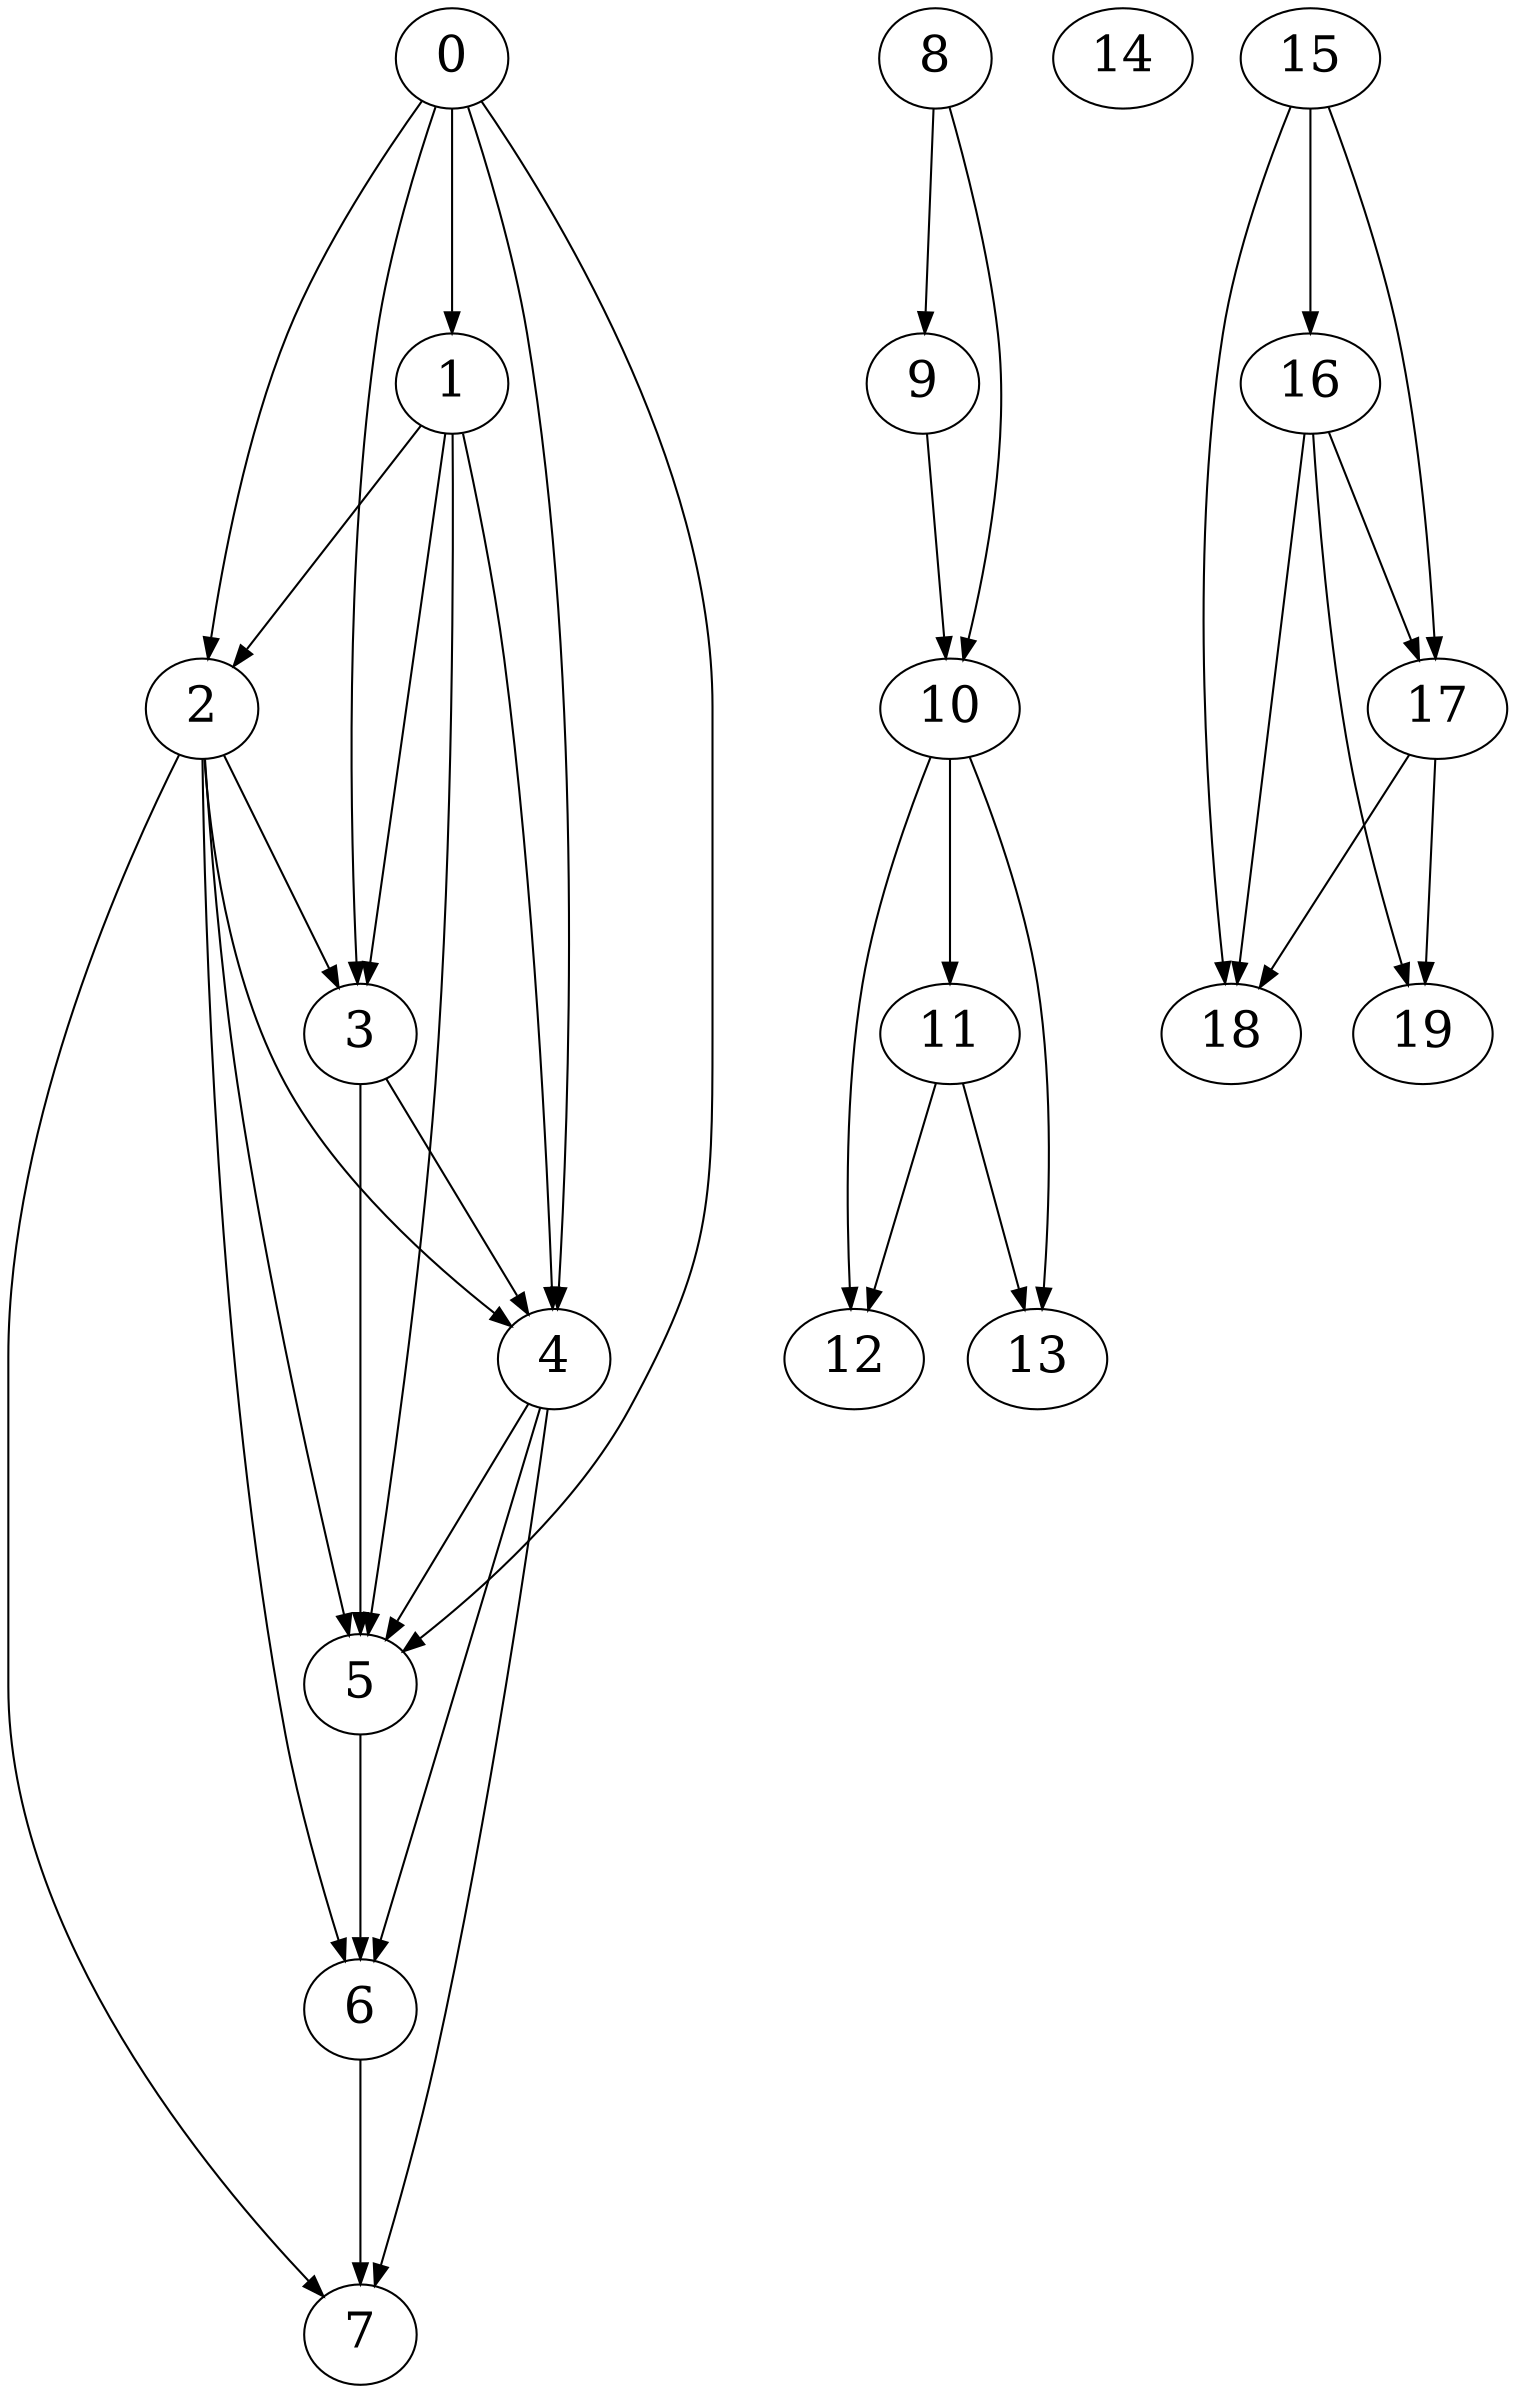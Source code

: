 digraph G {
    graph [fontsize=24]
    edge [fontsize=24]
    node [fontsize=24]
    ranksep = 1.5
    nodesep = .25
    0 -> { 1 2 3 4 5 };
    1 -> { 2 3 4 5 };
    2 -> { 3 4 5 6 7 };
    3 -> { 4 5 };
    4 -> { 5 6 7 };
    5 -> { 6 };
    6 -> { 7 };
    7 -> { };
    8 -> { 9 10 };
    9 -> { 10 };
    10 -> { 11 12 13 };
    11 -> { 12 13 };
    12 -> { };
    13 -> { };
    14 -> { };
    15 -> { 16 17 18 };
    16 -> { 17 18 19 };
    17 -> { 18 19 };
    18 -> { };
    19 -> { };
}
